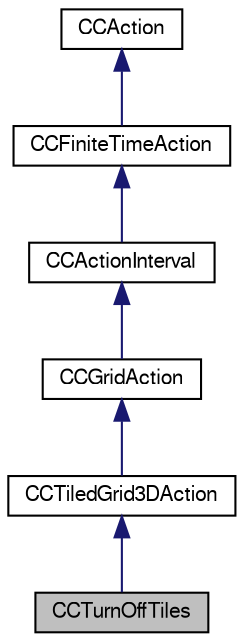 digraph G
{
  bgcolor="transparent";
  edge [fontname="FreeSans",fontsize="10",labelfontname="FreeSans",labelfontsize="10"];
  node [fontname="FreeSans",fontsize="10",shape=record];
  Node1 [label="CCTurnOffTiles",height=0.2,width=0.4,color="black", fillcolor="grey75", style="filled" fontcolor="black"];
  Node2 -> Node1 [dir="back",color="midnightblue",fontsize="10",style="solid",fontname="FreeSans"];
  Node2 [label="CCTiledGrid3DAction",height=0.2,width=0.4,color="black",URL="$interface_c_c_tiled_grid3_d_action.html"];
  Node3 -> Node2 [dir="back",color="midnightblue",fontsize="10",style="solid",fontname="FreeSans"];
  Node3 [label="CCGridAction",height=0.2,width=0.4,color="black",URL="$interface_c_c_grid_action.html"];
  Node4 -> Node3 [dir="back",color="midnightblue",fontsize="10",style="solid",fontname="FreeSans"];
  Node4 [label="CCActionInterval",height=0.2,width=0.4,color="black",URL="$interface_c_c_action_interval.html"];
  Node5 -> Node4 [dir="back",color="midnightblue",fontsize="10",style="solid",fontname="FreeSans"];
  Node5 [label="CCFiniteTimeAction",height=0.2,width=0.4,color="black",URL="$interface_c_c_finite_time_action.html"];
  Node6 -> Node5 [dir="back",color="midnightblue",fontsize="10",style="solid",fontname="FreeSans"];
  Node6 [label="CCAction",height=0.2,width=0.4,color="black",URL="$interface_c_c_action.html"];
}
